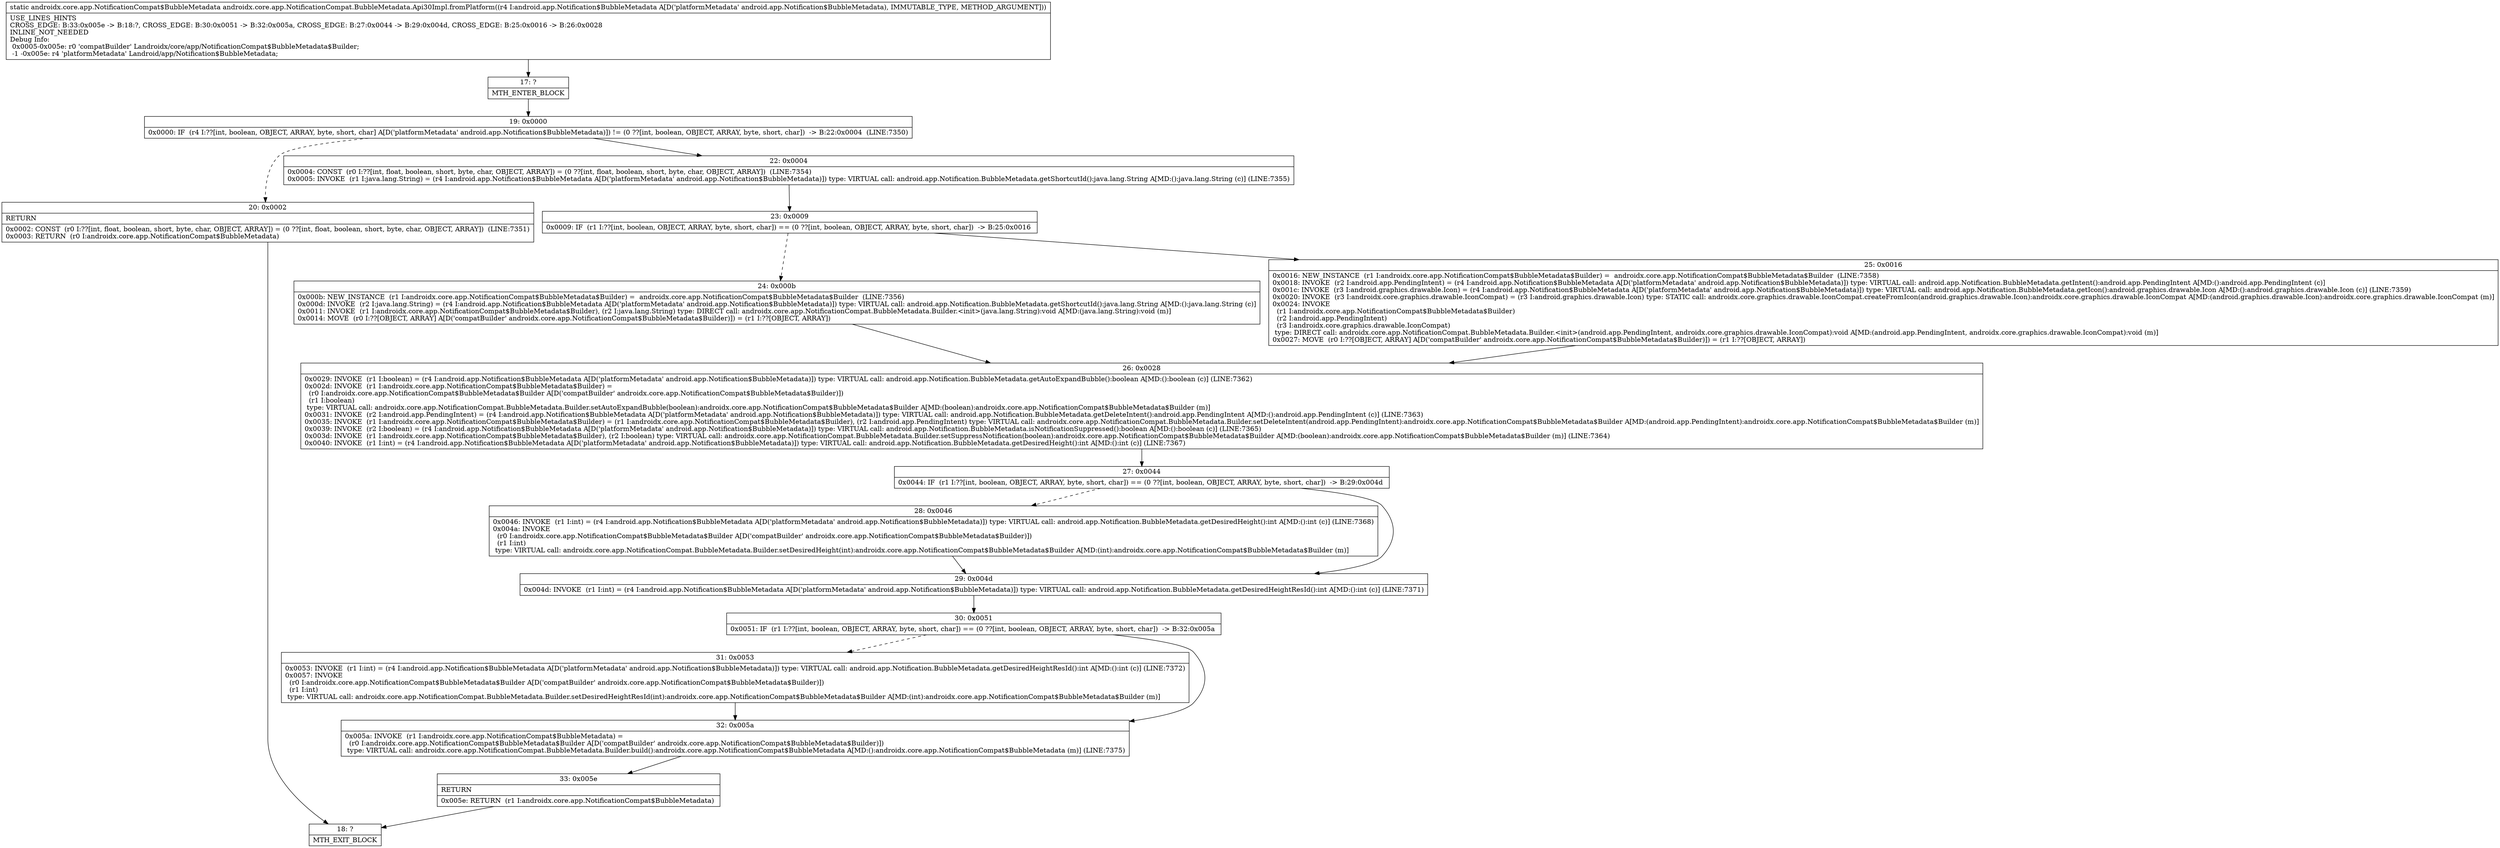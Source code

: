 digraph "CFG forandroidx.core.app.NotificationCompat.BubbleMetadata.Api30Impl.fromPlatform(Landroid\/app\/Notification$BubbleMetadata;)Landroidx\/core\/app\/NotificationCompat$BubbleMetadata;" {
Node_17 [shape=record,label="{17\:\ ?|MTH_ENTER_BLOCK\l}"];
Node_19 [shape=record,label="{19\:\ 0x0000|0x0000: IF  (r4 I:??[int, boolean, OBJECT, ARRAY, byte, short, char] A[D('platformMetadata' android.app.Notification$BubbleMetadata)]) != (0 ??[int, boolean, OBJECT, ARRAY, byte, short, char])  \-\> B:22:0x0004  (LINE:7350)\l}"];
Node_20 [shape=record,label="{20\:\ 0x0002|RETURN\l|0x0002: CONST  (r0 I:??[int, float, boolean, short, byte, char, OBJECT, ARRAY]) = (0 ??[int, float, boolean, short, byte, char, OBJECT, ARRAY])  (LINE:7351)\l0x0003: RETURN  (r0 I:androidx.core.app.NotificationCompat$BubbleMetadata) \l}"];
Node_18 [shape=record,label="{18\:\ ?|MTH_EXIT_BLOCK\l}"];
Node_22 [shape=record,label="{22\:\ 0x0004|0x0004: CONST  (r0 I:??[int, float, boolean, short, byte, char, OBJECT, ARRAY]) = (0 ??[int, float, boolean, short, byte, char, OBJECT, ARRAY])  (LINE:7354)\l0x0005: INVOKE  (r1 I:java.lang.String) = (r4 I:android.app.Notification$BubbleMetadata A[D('platformMetadata' android.app.Notification$BubbleMetadata)]) type: VIRTUAL call: android.app.Notification.BubbleMetadata.getShortcutId():java.lang.String A[MD:():java.lang.String (c)] (LINE:7355)\l}"];
Node_23 [shape=record,label="{23\:\ 0x0009|0x0009: IF  (r1 I:??[int, boolean, OBJECT, ARRAY, byte, short, char]) == (0 ??[int, boolean, OBJECT, ARRAY, byte, short, char])  \-\> B:25:0x0016 \l}"];
Node_24 [shape=record,label="{24\:\ 0x000b|0x000b: NEW_INSTANCE  (r1 I:androidx.core.app.NotificationCompat$BubbleMetadata$Builder) =  androidx.core.app.NotificationCompat$BubbleMetadata$Builder  (LINE:7356)\l0x000d: INVOKE  (r2 I:java.lang.String) = (r4 I:android.app.Notification$BubbleMetadata A[D('platformMetadata' android.app.Notification$BubbleMetadata)]) type: VIRTUAL call: android.app.Notification.BubbleMetadata.getShortcutId():java.lang.String A[MD:():java.lang.String (c)]\l0x0011: INVOKE  (r1 I:androidx.core.app.NotificationCompat$BubbleMetadata$Builder), (r2 I:java.lang.String) type: DIRECT call: androidx.core.app.NotificationCompat.BubbleMetadata.Builder.\<init\>(java.lang.String):void A[MD:(java.lang.String):void (m)]\l0x0014: MOVE  (r0 I:??[OBJECT, ARRAY] A[D('compatBuilder' androidx.core.app.NotificationCompat$BubbleMetadata$Builder)]) = (r1 I:??[OBJECT, ARRAY]) \l}"];
Node_26 [shape=record,label="{26\:\ 0x0028|0x0029: INVOKE  (r1 I:boolean) = (r4 I:android.app.Notification$BubbleMetadata A[D('platformMetadata' android.app.Notification$BubbleMetadata)]) type: VIRTUAL call: android.app.Notification.BubbleMetadata.getAutoExpandBubble():boolean A[MD:():boolean (c)] (LINE:7362)\l0x002d: INVOKE  (r1 I:androidx.core.app.NotificationCompat$BubbleMetadata$Builder) = \l  (r0 I:androidx.core.app.NotificationCompat$BubbleMetadata$Builder A[D('compatBuilder' androidx.core.app.NotificationCompat$BubbleMetadata$Builder)])\l  (r1 I:boolean)\l type: VIRTUAL call: androidx.core.app.NotificationCompat.BubbleMetadata.Builder.setAutoExpandBubble(boolean):androidx.core.app.NotificationCompat$BubbleMetadata$Builder A[MD:(boolean):androidx.core.app.NotificationCompat$BubbleMetadata$Builder (m)]\l0x0031: INVOKE  (r2 I:android.app.PendingIntent) = (r4 I:android.app.Notification$BubbleMetadata A[D('platformMetadata' android.app.Notification$BubbleMetadata)]) type: VIRTUAL call: android.app.Notification.BubbleMetadata.getDeleteIntent():android.app.PendingIntent A[MD:():android.app.PendingIntent (c)] (LINE:7363)\l0x0035: INVOKE  (r1 I:androidx.core.app.NotificationCompat$BubbleMetadata$Builder) = (r1 I:androidx.core.app.NotificationCompat$BubbleMetadata$Builder), (r2 I:android.app.PendingIntent) type: VIRTUAL call: androidx.core.app.NotificationCompat.BubbleMetadata.Builder.setDeleteIntent(android.app.PendingIntent):androidx.core.app.NotificationCompat$BubbleMetadata$Builder A[MD:(android.app.PendingIntent):androidx.core.app.NotificationCompat$BubbleMetadata$Builder (m)]\l0x0039: INVOKE  (r2 I:boolean) = (r4 I:android.app.Notification$BubbleMetadata A[D('platformMetadata' android.app.Notification$BubbleMetadata)]) type: VIRTUAL call: android.app.Notification.BubbleMetadata.isNotificationSuppressed():boolean A[MD:():boolean (c)] (LINE:7365)\l0x003d: INVOKE  (r1 I:androidx.core.app.NotificationCompat$BubbleMetadata$Builder), (r2 I:boolean) type: VIRTUAL call: androidx.core.app.NotificationCompat.BubbleMetadata.Builder.setSuppressNotification(boolean):androidx.core.app.NotificationCompat$BubbleMetadata$Builder A[MD:(boolean):androidx.core.app.NotificationCompat$BubbleMetadata$Builder (m)] (LINE:7364)\l0x0040: INVOKE  (r1 I:int) = (r4 I:android.app.Notification$BubbleMetadata A[D('platformMetadata' android.app.Notification$BubbleMetadata)]) type: VIRTUAL call: android.app.Notification.BubbleMetadata.getDesiredHeight():int A[MD:():int (c)] (LINE:7367)\l}"];
Node_27 [shape=record,label="{27\:\ 0x0044|0x0044: IF  (r1 I:??[int, boolean, OBJECT, ARRAY, byte, short, char]) == (0 ??[int, boolean, OBJECT, ARRAY, byte, short, char])  \-\> B:29:0x004d \l}"];
Node_28 [shape=record,label="{28\:\ 0x0046|0x0046: INVOKE  (r1 I:int) = (r4 I:android.app.Notification$BubbleMetadata A[D('platformMetadata' android.app.Notification$BubbleMetadata)]) type: VIRTUAL call: android.app.Notification.BubbleMetadata.getDesiredHeight():int A[MD:():int (c)] (LINE:7368)\l0x004a: INVOKE  \l  (r0 I:androidx.core.app.NotificationCompat$BubbleMetadata$Builder A[D('compatBuilder' androidx.core.app.NotificationCompat$BubbleMetadata$Builder)])\l  (r1 I:int)\l type: VIRTUAL call: androidx.core.app.NotificationCompat.BubbleMetadata.Builder.setDesiredHeight(int):androidx.core.app.NotificationCompat$BubbleMetadata$Builder A[MD:(int):androidx.core.app.NotificationCompat$BubbleMetadata$Builder (m)]\l}"];
Node_29 [shape=record,label="{29\:\ 0x004d|0x004d: INVOKE  (r1 I:int) = (r4 I:android.app.Notification$BubbleMetadata A[D('platformMetadata' android.app.Notification$BubbleMetadata)]) type: VIRTUAL call: android.app.Notification.BubbleMetadata.getDesiredHeightResId():int A[MD:():int (c)] (LINE:7371)\l}"];
Node_30 [shape=record,label="{30\:\ 0x0051|0x0051: IF  (r1 I:??[int, boolean, OBJECT, ARRAY, byte, short, char]) == (0 ??[int, boolean, OBJECT, ARRAY, byte, short, char])  \-\> B:32:0x005a \l}"];
Node_31 [shape=record,label="{31\:\ 0x0053|0x0053: INVOKE  (r1 I:int) = (r4 I:android.app.Notification$BubbleMetadata A[D('platformMetadata' android.app.Notification$BubbleMetadata)]) type: VIRTUAL call: android.app.Notification.BubbleMetadata.getDesiredHeightResId():int A[MD:():int (c)] (LINE:7372)\l0x0057: INVOKE  \l  (r0 I:androidx.core.app.NotificationCompat$BubbleMetadata$Builder A[D('compatBuilder' androidx.core.app.NotificationCompat$BubbleMetadata$Builder)])\l  (r1 I:int)\l type: VIRTUAL call: androidx.core.app.NotificationCompat.BubbleMetadata.Builder.setDesiredHeightResId(int):androidx.core.app.NotificationCompat$BubbleMetadata$Builder A[MD:(int):androidx.core.app.NotificationCompat$BubbleMetadata$Builder (m)]\l}"];
Node_32 [shape=record,label="{32\:\ 0x005a|0x005a: INVOKE  (r1 I:androidx.core.app.NotificationCompat$BubbleMetadata) = \l  (r0 I:androidx.core.app.NotificationCompat$BubbleMetadata$Builder A[D('compatBuilder' androidx.core.app.NotificationCompat$BubbleMetadata$Builder)])\l type: VIRTUAL call: androidx.core.app.NotificationCompat.BubbleMetadata.Builder.build():androidx.core.app.NotificationCompat$BubbleMetadata A[MD:():androidx.core.app.NotificationCompat$BubbleMetadata (m)] (LINE:7375)\l}"];
Node_33 [shape=record,label="{33\:\ 0x005e|RETURN\l|0x005e: RETURN  (r1 I:androidx.core.app.NotificationCompat$BubbleMetadata) \l}"];
Node_25 [shape=record,label="{25\:\ 0x0016|0x0016: NEW_INSTANCE  (r1 I:androidx.core.app.NotificationCompat$BubbleMetadata$Builder) =  androidx.core.app.NotificationCompat$BubbleMetadata$Builder  (LINE:7358)\l0x0018: INVOKE  (r2 I:android.app.PendingIntent) = (r4 I:android.app.Notification$BubbleMetadata A[D('platformMetadata' android.app.Notification$BubbleMetadata)]) type: VIRTUAL call: android.app.Notification.BubbleMetadata.getIntent():android.app.PendingIntent A[MD:():android.app.PendingIntent (c)]\l0x001c: INVOKE  (r3 I:android.graphics.drawable.Icon) = (r4 I:android.app.Notification$BubbleMetadata A[D('platformMetadata' android.app.Notification$BubbleMetadata)]) type: VIRTUAL call: android.app.Notification.BubbleMetadata.getIcon():android.graphics.drawable.Icon A[MD:():android.graphics.drawable.Icon (c)] (LINE:7359)\l0x0020: INVOKE  (r3 I:androidx.core.graphics.drawable.IconCompat) = (r3 I:android.graphics.drawable.Icon) type: STATIC call: androidx.core.graphics.drawable.IconCompat.createFromIcon(android.graphics.drawable.Icon):androidx.core.graphics.drawable.IconCompat A[MD:(android.graphics.drawable.Icon):androidx.core.graphics.drawable.IconCompat (m)]\l0x0024: INVOKE  \l  (r1 I:androidx.core.app.NotificationCompat$BubbleMetadata$Builder)\l  (r2 I:android.app.PendingIntent)\l  (r3 I:androidx.core.graphics.drawable.IconCompat)\l type: DIRECT call: androidx.core.app.NotificationCompat.BubbleMetadata.Builder.\<init\>(android.app.PendingIntent, androidx.core.graphics.drawable.IconCompat):void A[MD:(android.app.PendingIntent, androidx.core.graphics.drawable.IconCompat):void (m)]\l0x0027: MOVE  (r0 I:??[OBJECT, ARRAY] A[D('compatBuilder' androidx.core.app.NotificationCompat$BubbleMetadata$Builder)]) = (r1 I:??[OBJECT, ARRAY]) \l}"];
MethodNode[shape=record,label="{static androidx.core.app.NotificationCompat$BubbleMetadata androidx.core.app.NotificationCompat.BubbleMetadata.Api30Impl.fromPlatform((r4 I:android.app.Notification$BubbleMetadata A[D('platformMetadata' android.app.Notification$BubbleMetadata), IMMUTABLE_TYPE, METHOD_ARGUMENT]))  | USE_LINES_HINTS\lCROSS_EDGE: B:33:0x005e \-\> B:18:?, CROSS_EDGE: B:30:0x0051 \-\> B:32:0x005a, CROSS_EDGE: B:27:0x0044 \-\> B:29:0x004d, CROSS_EDGE: B:25:0x0016 \-\> B:26:0x0028\lINLINE_NOT_NEEDED\lDebug Info:\l  0x0005\-0x005e: r0 'compatBuilder' Landroidx\/core\/app\/NotificationCompat$BubbleMetadata$Builder;\l  \-1 \-0x005e: r4 'platformMetadata' Landroid\/app\/Notification$BubbleMetadata;\l}"];
MethodNode -> Node_17;Node_17 -> Node_19;
Node_19 -> Node_20[style=dashed];
Node_19 -> Node_22;
Node_20 -> Node_18;
Node_22 -> Node_23;
Node_23 -> Node_24[style=dashed];
Node_23 -> Node_25;
Node_24 -> Node_26;
Node_26 -> Node_27;
Node_27 -> Node_28[style=dashed];
Node_27 -> Node_29;
Node_28 -> Node_29;
Node_29 -> Node_30;
Node_30 -> Node_31[style=dashed];
Node_30 -> Node_32;
Node_31 -> Node_32;
Node_32 -> Node_33;
Node_33 -> Node_18;
Node_25 -> Node_26;
}

